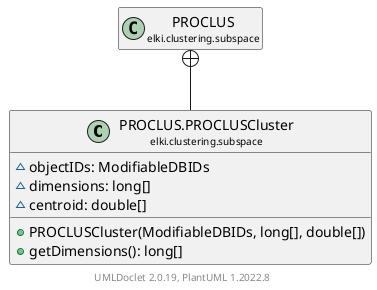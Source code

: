 @startuml
    remove .*\.(Instance|Par|Parameterizer|Factory)$
    set namespaceSeparator none
    hide empty fields
    hide empty methods

    class "<size:14>PROCLUS.PROCLUSCluster\n<size:10>elki.clustering.subspace" as elki.clustering.subspace.PROCLUS.PROCLUSCluster [[PROCLUS.PROCLUSCluster.html]] {
        ~objectIDs: ModifiableDBIDs
        ~dimensions: long[]
        ~centroid: double[]
        +PROCLUSCluster(ModifiableDBIDs, long[], double[])
        +getDimensions(): long[]
    }

    class "<size:14>PROCLUS\n<size:10>elki.clustering.subspace" as elki.clustering.subspace.PROCLUS [[PROCLUS.html]]

    elki.clustering.subspace.PROCLUS +-- elki.clustering.subspace.PROCLUS.PROCLUSCluster

    center footer UMLDoclet 2.0.19, PlantUML 1.2022.8
@enduml
